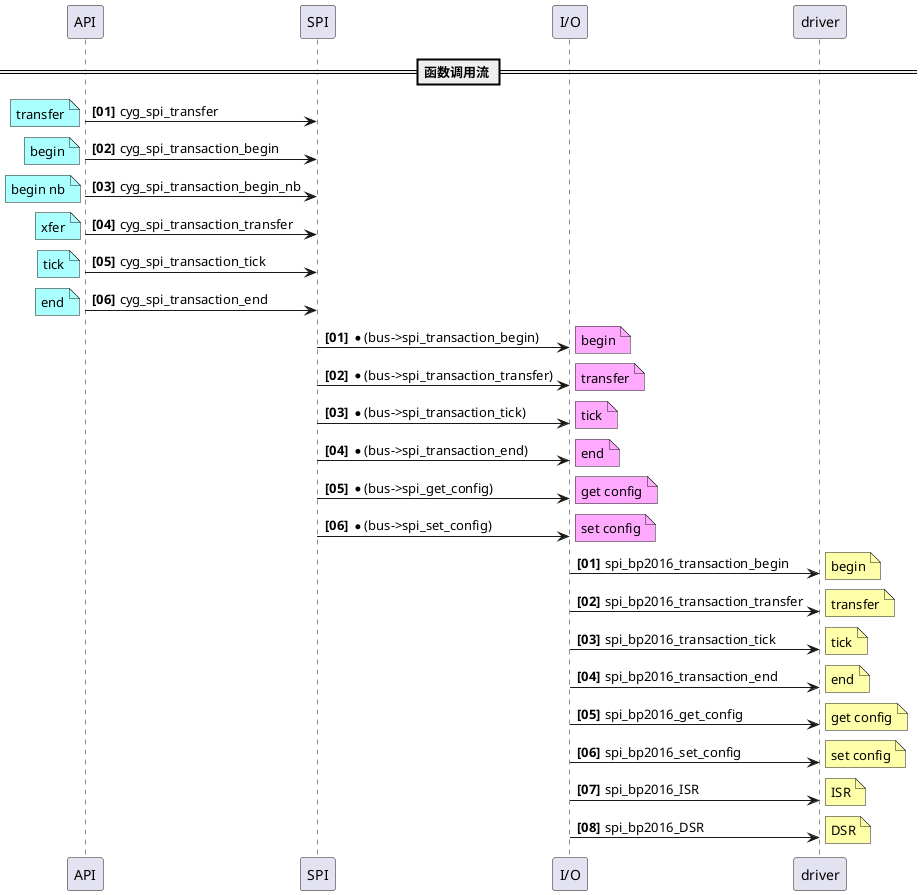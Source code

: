 @startuml
== 函数调用流 ==
autonumber "<b>[00]"
API -> SPI :  cyg_spi_transfer
note left #AAFFFF: transfer
API -> SPI :  cyg_spi_transaction_begin
note left #AAFFFF: begin
API -> SPI :  cyg_spi_transaction_begin_nb
note left #AAFFFF: begin nb
API -> SPI :  cyg_spi_transaction_transfer
note left #AAFFFF: xfer
API -> SPI :  cyg_spi_transaction_tick
note left #AAFFFF: tick
API -> SPI :  cyg_spi_transaction_end
note left #AAFFFF: end

autonumber "<b>[00]"
SPI -> "I/O" :  *(bus->spi_transaction_begin)
note right #FFAAFF: begin
SPI -> "I/O" :  *(bus->spi_transaction_transfer)
note right #FFAAFF: transfer
SPI -> "I/O" :  *(bus->spi_transaction_tick)
note right #FFAAFF: tick
SPI -> "I/O" :  *(bus->spi_transaction_end)
note right #FFAAFF: end
SPI -> "I/O" :  *(bus->spi_get_config)
note right #FFAAFF: get config
SPI -> "I/O" :  *(bus->spi_set_config)
note right #FFAAFF: set config

autonumber "<b>[00]"
"I/O" -> "driver" :  spi_bp2016_transaction_begin
note right #FFFFAA: begin
"I/O" -> "driver" :  spi_bp2016_transaction_transfer
note right #FFFFAA: transfer
"I/O" -> "driver" :  spi_bp2016_transaction_tick
note right #FFFFAA: tick
"I/O" -> "driver" :  spi_bp2016_transaction_end
note right #FFFFAA: end
"I/O" -> "driver" :  spi_bp2016_get_config
note right #FFFFAA: get config
"I/O" -> "driver" :  spi_bp2016_set_config
note right #FFFFAA: set config
"I/O" -> "driver" :  spi_bp2016_ISR
note right #FFFFAA: ISR
"I/O" -> "driver" :  spi_bp2016_DSR
note right #FFFFAA: DSR

@enduml